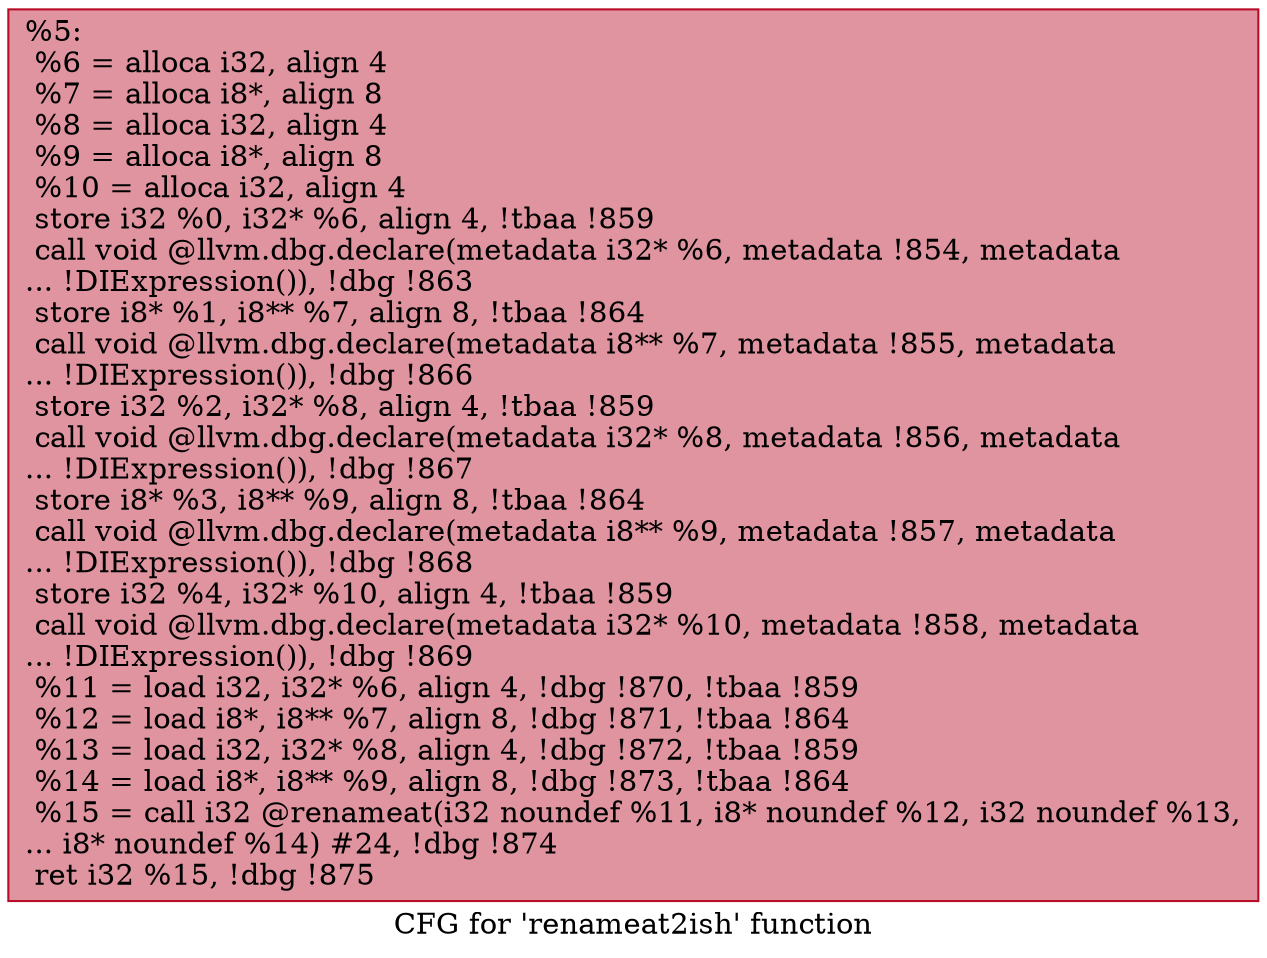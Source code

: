 digraph "CFG for 'renameat2ish' function" {
	label="CFG for 'renameat2ish' function";

	Node0x2534710 [shape=record,color="#b70d28ff", style=filled, fillcolor="#b70d2870",label="{%5:\l  %6 = alloca i32, align 4\l  %7 = alloca i8*, align 8\l  %8 = alloca i32, align 4\l  %9 = alloca i8*, align 8\l  %10 = alloca i32, align 4\l  store i32 %0, i32* %6, align 4, !tbaa !859\l  call void @llvm.dbg.declare(metadata i32* %6, metadata !854, metadata\l... !DIExpression()), !dbg !863\l  store i8* %1, i8** %7, align 8, !tbaa !864\l  call void @llvm.dbg.declare(metadata i8** %7, metadata !855, metadata\l... !DIExpression()), !dbg !866\l  store i32 %2, i32* %8, align 4, !tbaa !859\l  call void @llvm.dbg.declare(metadata i32* %8, metadata !856, metadata\l... !DIExpression()), !dbg !867\l  store i8* %3, i8** %9, align 8, !tbaa !864\l  call void @llvm.dbg.declare(metadata i8** %9, metadata !857, metadata\l... !DIExpression()), !dbg !868\l  store i32 %4, i32* %10, align 4, !tbaa !859\l  call void @llvm.dbg.declare(metadata i32* %10, metadata !858, metadata\l... !DIExpression()), !dbg !869\l  %11 = load i32, i32* %6, align 4, !dbg !870, !tbaa !859\l  %12 = load i8*, i8** %7, align 8, !dbg !871, !tbaa !864\l  %13 = load i32, i32* %8, align 4, !dbg !872, !tbaa !859\l  %14 = load i8*, i8** %9, align 8, !dbg !873, !tbaa !864\l  %15 = call i32 @renameat(i32 noundef %11, i8* noundef %12, i32 noundef %13,\l... i8* noundef %14) #24, !dbg !874\l  ret i32 %15, !dbg !875\l}"];
}
